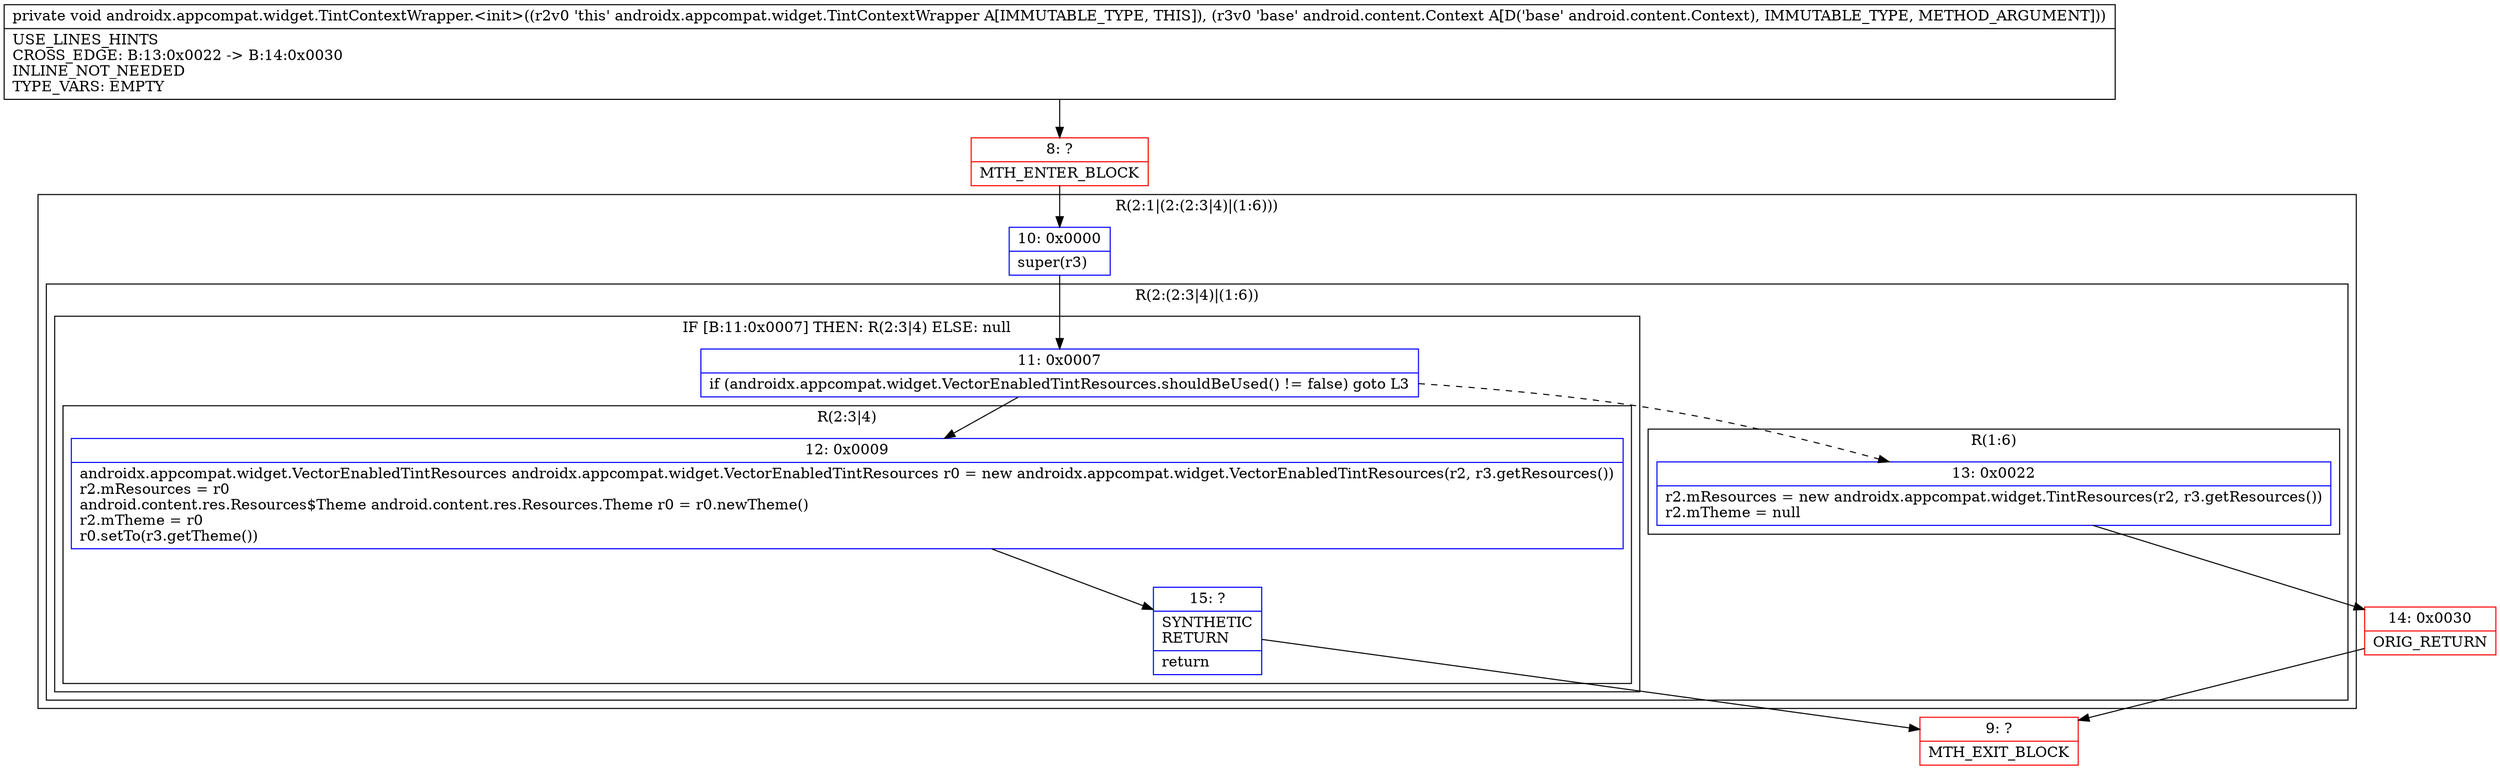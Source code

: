 digraph "CFG forandroidx.appcompat.widget.TintContextWrapper.\<init\>(Landroid\/content\/Context;)V" {
subgraph cluster_Region_2020280874 {
label = "R(2:1|(2:(2:3|4)|(1:6)))";
node [shape=record,color=blue];
Node_10 [shape=record,label="{10\:\ 0x0000|super(r3)\l}"];
subgraph cluster_Region_409983591 {
label = "R(2:(2:3|4)|(1:6))";
node [shape=record,color=blue];
subgraph cluster_IfRegion_377968956 {
label = "IF [B:11:0x0007] THEN: R(2:3|4) ELSE: null";
node [shape=record,color=blue];
Node_11 [shape=record,label="{11\:\ 0x0007|if (androidx.appcompat.widget.VectorEnabledTintResources.shouldBeUsed() != false) goto L3\l}"];
subgraph cluster_Region_255178534 {
label = "R(2:3|4)";
node [shape=record,color=blue];
Node_12 [shape=record,label="{12\:\ 0x0009|androidx.appcompat.widget.VectorEnabledTintResources androidx.appcompat.widget.VectorEnabledTintResources r0 = new androidx.appcompat.widget.VectorEnabledTintResources(r2, r3.getResources())\lr2.mResources = r0\landroid.content.res.Resources$Theme android.content.res.Resources.Theme r0 = r0.newTheme()\lr2.mTheme = r0\lr0.setTo(r3.getTheme())\l}"];
Node_15 [shape=record,label="{15\:\ ?|SYNTHETIC\lRETURN\l|return\l}"];
}
}
subgraph cluster_Region_476694953 {
label = "R(1:6)";
node [shape=record,color=blue];
Node_13 [shape=record,label="{13\:\ 0x0022|r2.mResources = new androidx.appcompat.widget.TintResources(r2, r3.getResources())\lr2.mTheme = null\l}"];
}
}
}
Node_8 [shape=record,color=red,label="{8\:\ ?|MTH_ENTER_BLOCK\l}"];
Node_9 [shape=record,color=red,label="{9\:\ ?|MTH_EXIT_BLOCK\l}"];
Node_14 [shape=record,color=red,label="{14\:\ 0x0030|ORIG_RETURN\l}"];
MethodNode[shape=record,label="{private void androidx.appcompat.widget.TintContextWrapper.\<init\>((r2v0 'this' androidx.appcompat.widget.TintContextWrapper A[IMMUTABLE_TYPE, THIS]), (r3v0 'base' android.content.Context A[D('base' android.content.Context), IMMUTABLE_TYPE, METHOD_ARGUMENT]))  | USE_LINES_HINTS\lCROSS_EDGE: B:13:0x0022 \-\> B:14:0x0030\lINLINE_NOT_NEEDED\lTYPE_VARS: EMPTY\l}"];
MethodNode -> Node_8;Node_10 -> Node_11;
Node_11 -> Node_12;
Node_11 -> Node_13[style=dashed];
Node_12 -> Node_15;
Node_15 -> Node_9;
Node_13 -> Node_14;
Node_8 -> Node_10;
Node_14 -> Node_9;
}

